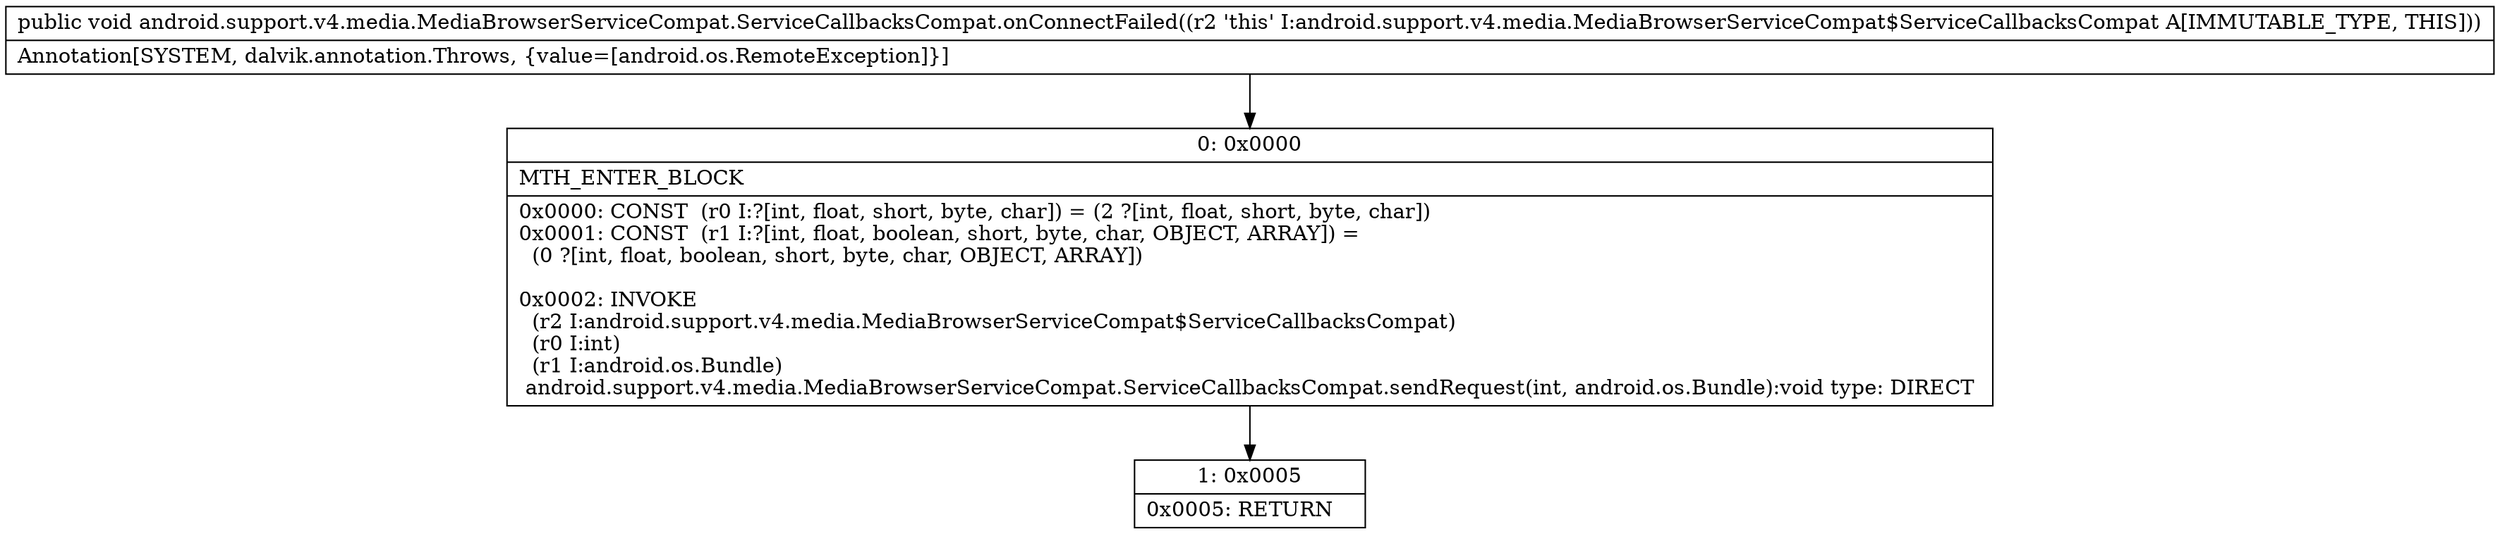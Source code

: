digraph "CFG forandroid.support.v4.media.MediaBrowserServiceCompat.ServiceCallbacksCompat.onConnectFailed()V" {
Node_0 [shape=record,label="{0\:\ 0x0000|MTH_ENTER_BLOCK\l|0x0000: CONST  (r0 I:?[int, float, short, byte, char]) = (2 ?[int, float, short, byte, char]) \l0x0001: CONST  (r1 I:?[int, float, boolean, short, byte, char, OBJECT, ARRAY]) = \l  (0 ?[int, float, boolean, short, byte, char, OBJECT, ARRAY])\l \l0x0002: INVOKE  \l  (r2 I:android.support.v4.media.MediaBrowserServiceCompat$ServiceCallbacksCompat)\l  (r0 I:int)\l  (r1 I:android.os.Bundle)\l android.support.v4.media.MediaBrowserServiceCompat.ServiceCallbacksCompat.sendRequest(int, android.os.Bundle):void type: DIRECT \l}"];
Node_1 [shape=record,label="{1\:\ 0x0005|0x0005: RETURN   \l}"];
MethodNode[shape=record,label="{public void android.support.v4.media.MediaBrowserServiceCompat.ServiceCallbacksCompat.onConnectFailed((r2 'this' I:android.support.v4.media.MediaBrowserServiceCompat$ServiceCallbacksCompat A[IMMUTABLE_TYPE, THIS]))  | Annotation[SYSTEM, dalvik.annotation.Throws, \{value=[android.os.RemoteException]\}]\l}"];
MethodNode -> Node_0;
Node_0 -> Node_1;
}


